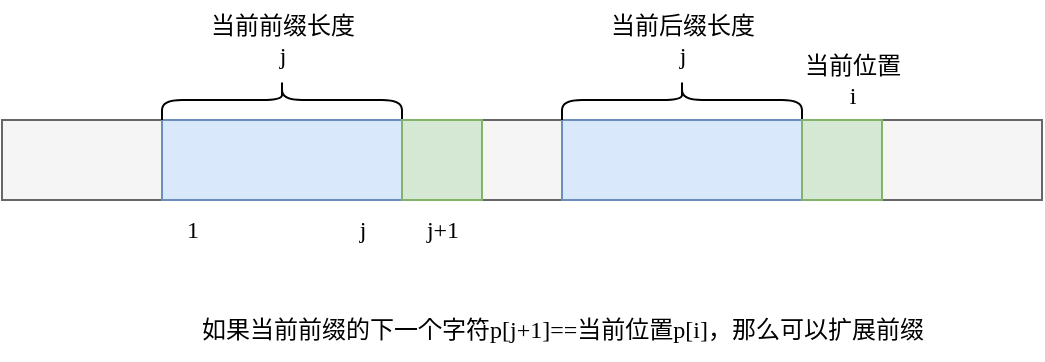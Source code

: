 <mxfile version="24.7.7">
  <diagram name="第 1 页" id="38bmIWLiVgcQbwReOGMh">
    <mxGraphModel dx="719" dy="469" grid="0" gridSize="10" guides="1" tooltips="1" connect="1" arrows="1" fold="1" page="1" pageScale="1" pageWidth="1654" pageHeight="2336" math="0" shadow="0">
      <root>
        <mxCell id="0" />
        <mxCell id="1" parent="0" />
        <mxCell id="LKPQvU0XqsFsYS4dyeuE-3" value="" style="rounded=0;whiteSpace=wrap;html=1;fillColor=#f5f5f5;fontColor=#333333;strokeColor=#666666;fontFamily=Lucida Console;" vertex="1" parent="1">
          <mxGeometry x="560" y="1120" width="520" height="40" as="geometry" />
        </mxCell>
        <mxCell id="LKPQvU0XqsFsYS4dyeuE-1" value="" style="rounded=0;whiteSpace=wrap;html=1;fillColor=#dae8fc;strokeColor=#6c8ebf;fontFamily=Lucida Console;" vertex="1" parent="1">
          <mxGeometry x="640" y="1120" width="120" height="40" as="geometry" />
        </mxCell>
        <mxCell id="LKPQvU0XqsFsYS4dyeuE-2" value="" style="rounded=0;whiteSpace=wrap;html=1;fillColor=#dae8fc;strokeColor=#6c8ebf;fontFamily=Lucida Console;" vertex="1" parent="1">
          <mxGeometry x="840" y="1120" width="120" height="40" as="geometry" />
        </mxCell>
        <mxCell id="LKPQvU0XqsFsYS4dyeuE-6" value="当前位置&lt;div&gt;i&lt;/div&gt;" style="text;html=1;align=center;verticalAlign=middle;resizable=0;points=[];autosize=1;strokeColor=none;fillColor=none;fontFamily=Lucida Console;" vertex="1" parent="1">
          <mxGeometry x="950" y="1080" width="70" height="40" as="geometry" />
        </mxCell>
        <mxCell id="LKPQvU0XqsFsYS4dyeuE-7" value="" style="shape=curlyBracket;whiteSpace=wrap;html=1;rounded=1;labelPosition=left;verticalLabelPosition=middle;align=right;verticalAlign=middle;direction=south;fontFamily=Lucida Console;" vertex="1" parent="1">
          <mxGeometry x="640" y="1100" width="120" height="20" as="geometry" />
        </mxCell>
        <mxCell id="LKPQvU0XqsFsYS4dyeuE-8" value="" style="shape=curlyBracket;whiteSpace=wrap;html=1;rounded=1;labelPosition=left;verticalLabelPosition=middle;align=right;verticalAlign=middle;direction=south;fontFamily=Lucida Console;" vertex="1" parent="1">
          <mxGeometry x="840" y="1100" width="120" height="20" as="geometry" />
        </mxCell>
        <mxCell id="LKPQvU0XqsFsYS4dyeuE-9" value="当前前缀长度&lt;div&gt;j&lt;/div&gt;" style="text;html=1;align=center;verticalAlign=middle;resizable=0;points=[];autosize=1;strokeColor=none;fillColor=none;fontFamily=Lucida Console;" vertex="1" parent="1">
          <mxGeometry x="650" y="1060" width="100" height="40" as="geometry" />
        </mxCell>
        <mxCell id="LKPQvU0XqsFsYS4dyeuE-10" value="当前后缀长度&lt;div&gt;j&lt;/div&gt;" style="text;html=1;align=center;verticalAlign=middle;resizable=0;points=[];autosize=1;strokeColor=none;fillColor=none;fontFamily=Lucida Console;" vertex="1" parent="1">
          <mxGeometry x="850" y="1060" width="100" height="40" as="geometry" />
        </mxCell>
        <mxCell id="LKPQvU0XqsFsYS4dyeuE-13" value="1" style="text;html=1;align=center;verticalAlign=middle;resizable=0;points=[];autosize=1;strokeColor=none;fillColor=none;fontFamily=Lucida Console;" vertex="1" parent="1">
          <mxGeometry x="640" y="1160" width="30" height="30" as="geometry" />
        </mxCell>
        <mxCell id="LKPQvU0XqsFsYS4dyeuE-14" value="j" style="text;html=1;align=center;verticalAlign=middle;resizable=0;points=[];autosize=1;strokeColor=none;fillColor=none;fontFamily=Lucida Console;" vertex="1" parent="1">
          <mxGeometry x="725" y="1160" width="30" height="30" as="geometry" />
        </mxCell>
        <mxCell id="LKPQvU0XqsFsYS4dyeuE-15" value="j+1" style="text;html=1;align=center;verticalAlign=middle;resizable=0;points=[];autosize=1;strokeColor=none;fillColor=none;fontFamily=Lucida Console;" vertex="1" parent="1">
          <mxGeometry x="755" y="1160" width="50" height="30" as="geometry" />
        </mxCell>
        <mxCell id="LKPQvU0XqsFsYS4dyeuE-16" value="" style="rounded=0;whiteSpace=wrap;html=1;fillColor=#d5e8d4;strokeColor=#82b366;fontFamily=Lucida Console;" vertex="1" parent="1">
          <mxGeometry x="760" y="1120" width="40" height="40" as="geometry" />
        </mxCell>
        <mxCell id="LKPQvU0XqsFsYS4dyeuE-17" value="" style="rounded=0;whiteSpace=wrap;html=1;fillColor=#d5e8d4;strokeColor=#82b366;fontFamily=Lucida Console;" vertex="1" parent="1">
          <mxGeometry x="960" y="1120" width="40" height="40" as="geometry" />
        </mxCell>
        <mxCell id="LKPQvU0XqsFsYS4dyeuE-18" value="如果当前前缀的下一个字符p[j+1]==当前位置p[i]，那么可以扩展前缀" style="text;html=1;align=center;verticalAlign=middle;resizable=0;points=[];autosize=1;strokeColor=none;fillColor=none;fontFamily=Lucida Console;" vertex="1" parent="1">
          <mxGeometry x="635" y="1210" width="410" height="30" as="geometry" />
        </mxCell>
      </root>
    </mxGraphModel>
  </diagram>
</mxfile>
